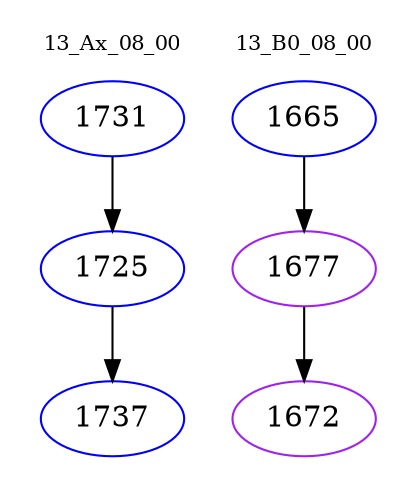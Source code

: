 digraph{
subgraph cluster_0 {
color = white
label = "13_Ax_08_00";
fontsize=10;
T0_1731 [label="1731", color="blue"]
T0_1731 -> T0_1725 [color="black"]
T0_1725 [label="1725", color="blue"]
T0_1725 -> T0_1737 [color="black"]
T0_1737 [label="1737", color="blue"]
}
subgraph cluster_1 {
color = white
label = "13_B0_08_00";
fontsize=10;
T1_1665 [label="1665", color="blue"]
T1_1665 -> T1_1677 [color="black"]
T1_1677 [label="1677", color="purple"]
T1_1677 -> T1_1672 [color="black"]
T1_1672 [label="1672", color="purple"]
}
}
